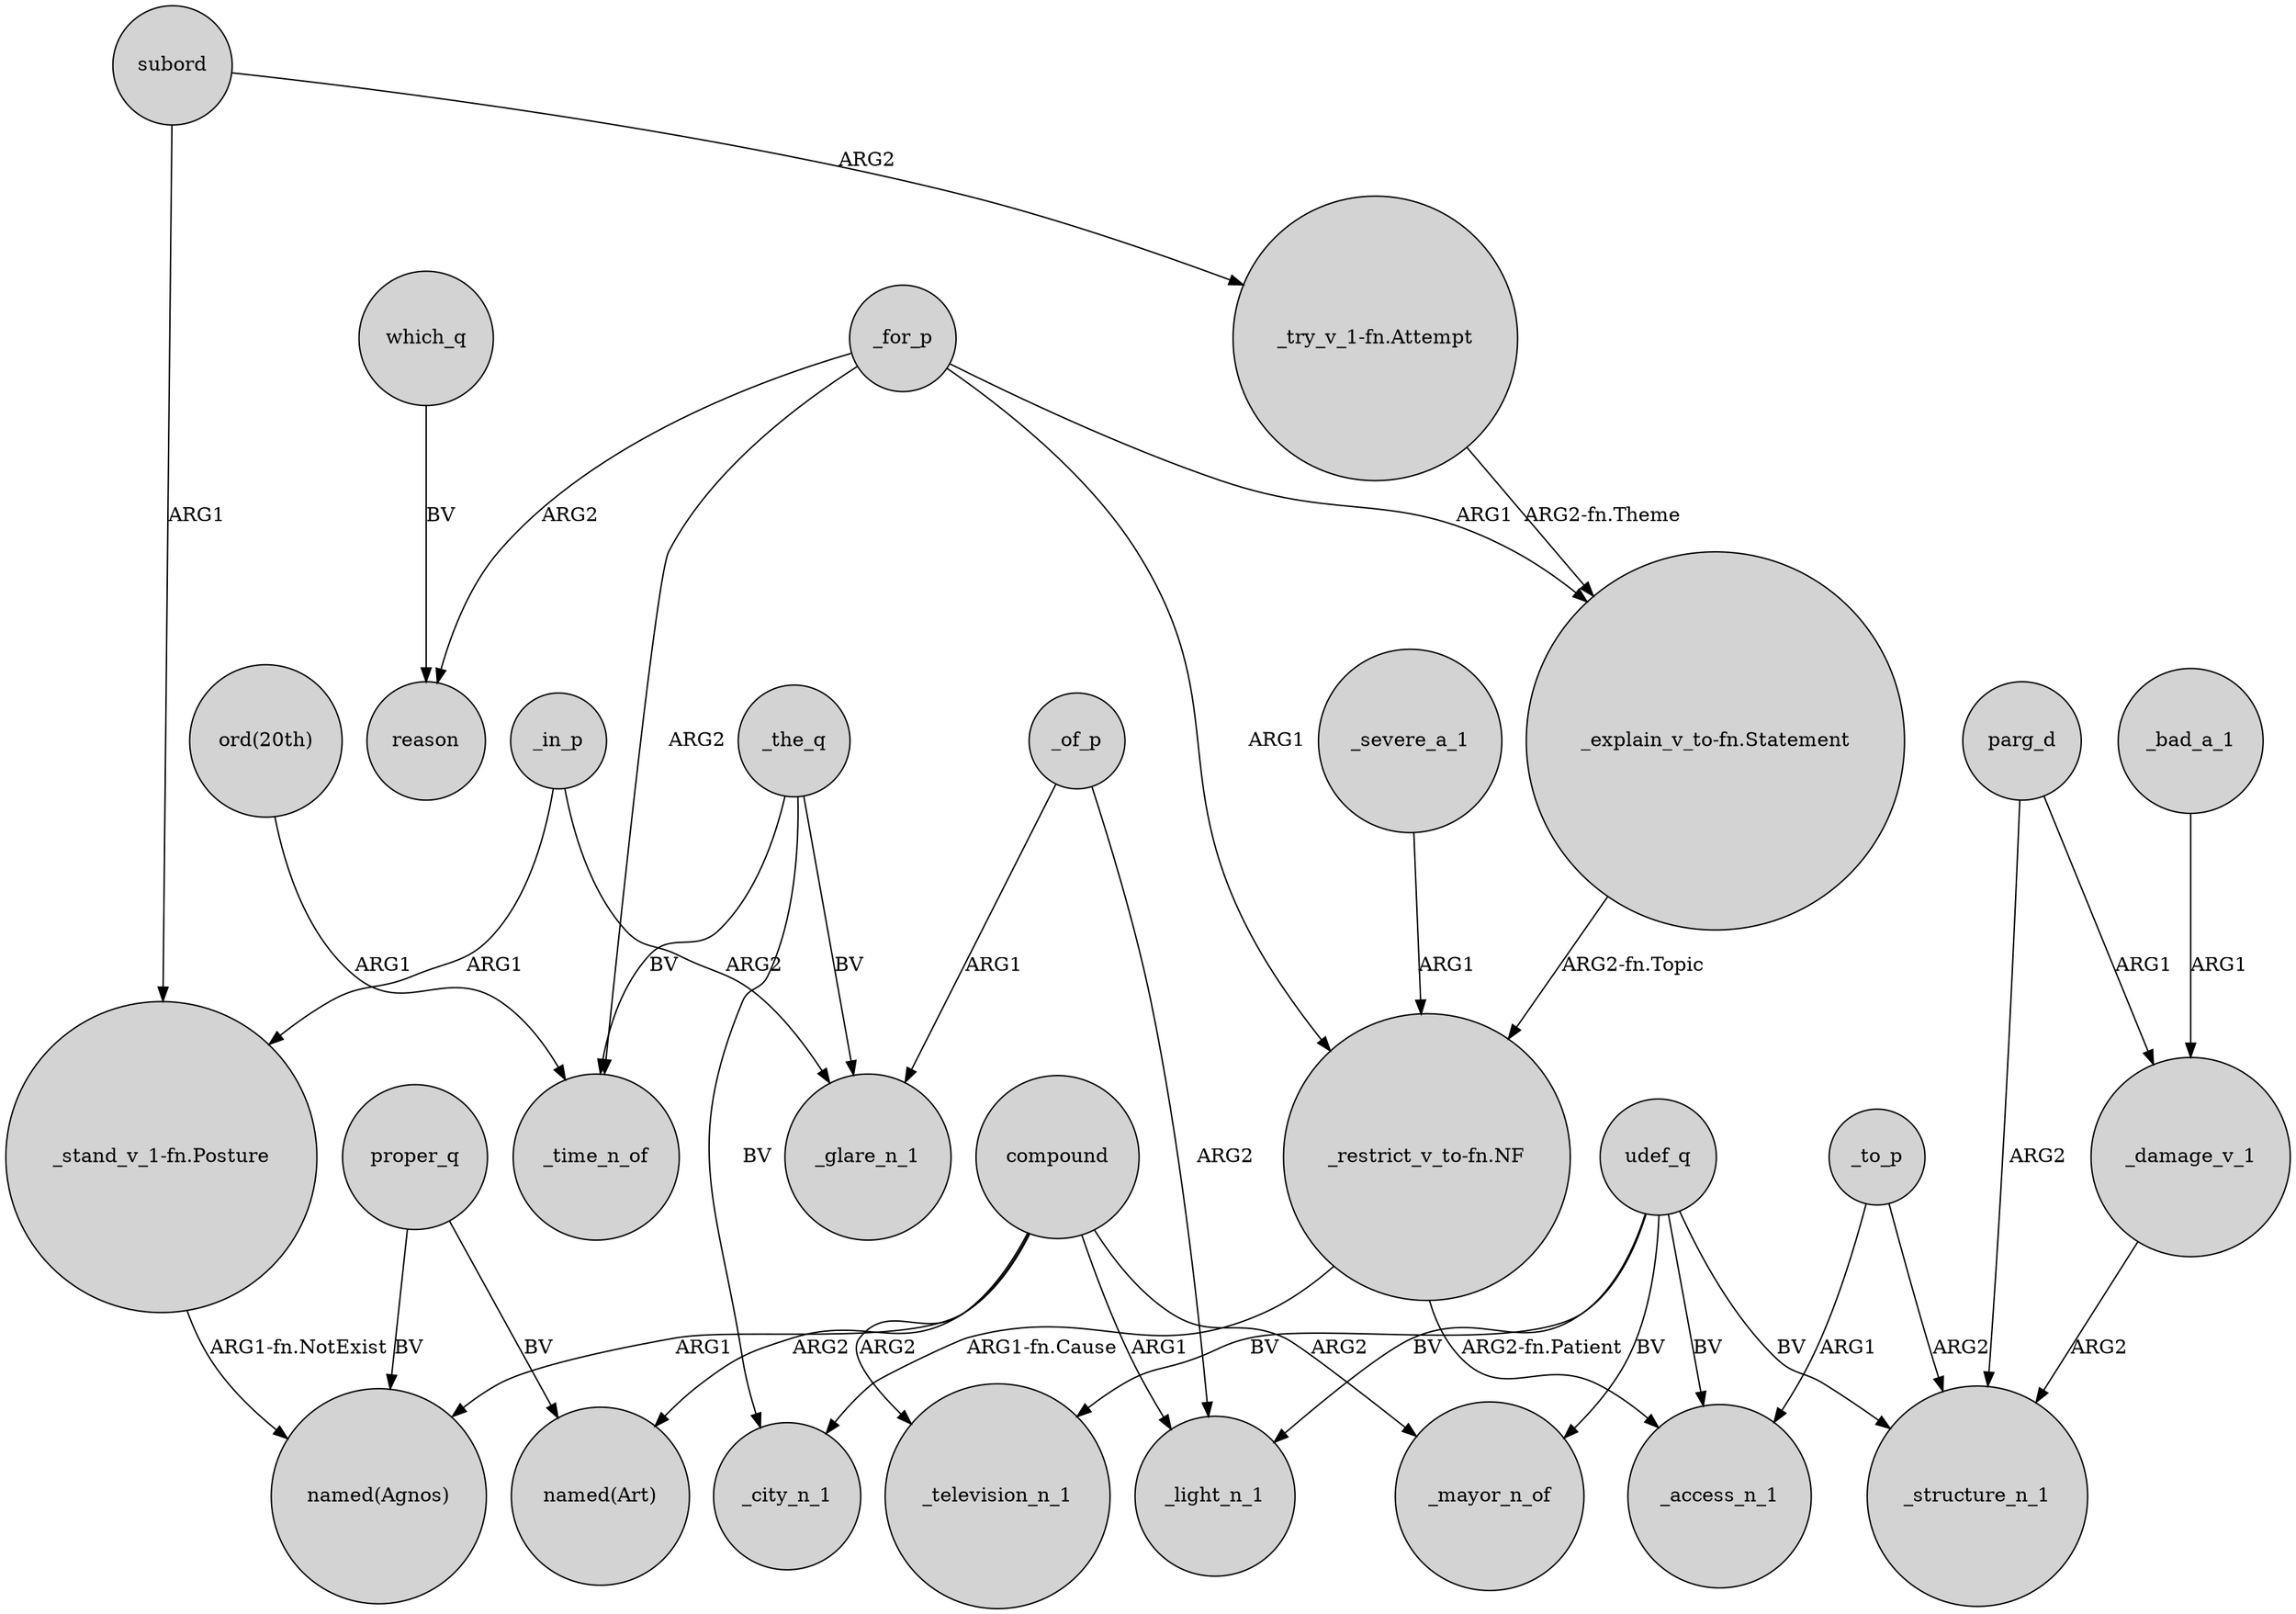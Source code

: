 digraph {
	node [shape=circle style=filled]
	_severe_a_1 -> "_restrict_v_to-fn.NF" [label=ARG1]
	_in_p -> "_stand_v_1-fn.Posture" [label=ARG1]
	compound -> "named(Agnos)" [label=ARG1]
	udef_q -> _light_n_1 [label=BV]
	udef_q -> _television_n_1 [label=BV]
	_of_p -> _glare_n_1 [label=ARG1]
	subord -> "_try_v_1-fn.Attempt" [label=ARG2]
	_for_p -> reason [label=ARG2]
	parg_d -> _structure_n_1 [label=ARG2]
	_in_p -> _glare_n_1 [label=ARG2]
	udef_q -> _mayor_n_of [label=BV]
	"_restrict_v_to-fn.NF" -> _city_n_1 [label="ARG1-fn.Cause"]
	compound -> "named(Art)" [label=ARG2]
	_for_p -> _time_n_of [label=ARG2]
	_bad_a_1 -> _damage_v_1 [label=ARG1]
	_the_q -> _glare_n_1 [label=BV]
	parg_d -> _damage_v_1 [label=ARG1]
	"_restrict_v_to-fn.NF" -> _access_n_1 [label="ARG2-fn.Patient"]
	udef_q -> _access_n_1 [label=BV]
	which_q -> reason [label=BV]
	proper_q -> "named(Art)" [label=BV]
	_the_q -> _time_n_of [label=BV]
	_to_p -> _access_n_1 [label=ARG1]
	udef_q -> _structure_n_1 [label=BV]
	_of_p -> _light_n_1 [label=ARG2]
	compound -> _light_n_1 [label=ARG1]
	_to_p -> _structure_n_1 [label=ARG2]
	"_stand_v_1-fn.Posture" -> "named(Agnos)" [label="ARG1-fn.NotExist"]
	proper_q -> "named(Agnos)" [label=BV]
	_damage_v_1 -> _structure_n_1 [label=ARG2]
	_the_q -> _city_n_1 [label=BV]
	"ord(20th)" -> _time_n_of [label=ARG1]
	compound -> _mayor_n_of [label=ARG2]
	"_explain_v_to-fn.Statement" -> "_restrict_v_to-fn.NF" [label="ARG2-fn.Topic"]
	"_try_v_1-fn.Attempt" -> "_explain_v_to-fn.Statement" [label="ARG2-fn.Theme"]
	_for_p -> "_explain_v_to-fn.Statement" [label=ARG1]
	_for_p -> "_restrict_v_to-fn.NF" [label=ARG1]
	compound -> _television_n_1 [label=ARG2]
	subord -> "_stand_v_1-fn.Posture" [label=ARG1]
}
